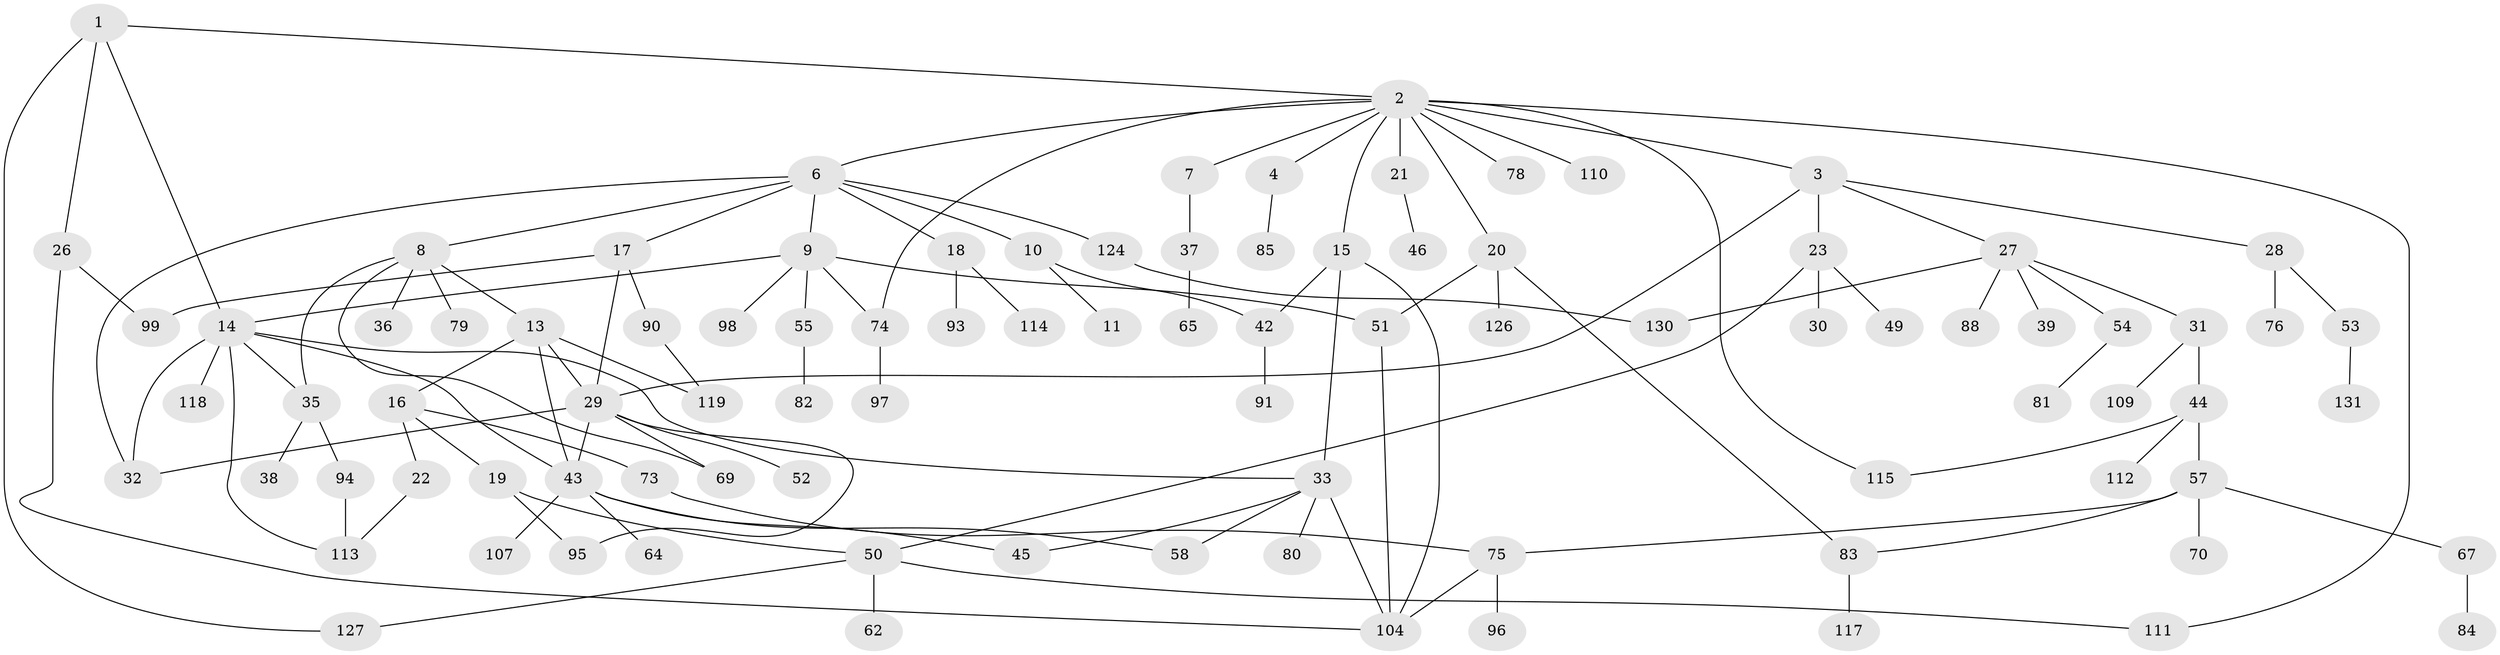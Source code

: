 // original degree distribution, {4: 0.09774436090225563, 8: 0.007518796992481203, 5: 0.06766917293233082, 3: 0.17293233082706766, 7: 0.007518796992481203, 9: 0.007518796992481203, 1: 0.3458646616541353, 6: 0.022556390977443608, 2: 0.2706766917293233}
// Generated by graph-tools (version 1.1) at 2025/10/02/27/25 16:10:55]
// undirected, 93 vertices, 123 edges
graph export_dot {
graph [start="1"]
  node [color=gray90,style=filled];
  1 [super="+129"];
  2 [super="+5"];
  3;
  4 [super="+61"];
  6 [super="+103"];
  7 [super="+56"];
  8 [super="+12"];
  9 [super="+60"];
  10;
  11;
  13 [super="+101"];
  14 [super="+59"];
  15 [super="+120"];
  16 [super="+72"];
  17 [super="+41"];
  18 [super="+25"];
  19 [super="+66"];
  20 [super="+47"];
  21;
  22 [super="+106"];
  23 [super="+24"];
  26 [super="+108"];
  27 [super="+71"];
  28 [super="+48"];
  29 [super="+122"];
  30;
  31;
  32 [super="+68"];
  33 [super="+34"];
  35 [super="+86"];
  36;
  37 [super="+125"];
  38 [super="+40"];
  39;
  42 [super="+121"];
  43 [super="+77"];
  44 [super="+63"];
  45;
  46;
  49;
  50 [super="+102"];
  51 [super="+100"];
  52;
  53;
  54;
  55 [super="+105"];
  57 [super="+92"];
  58;
  62;
  64;
  65;
  67;
  69 [super="+116"];
  70;
  73;
  74;
  75 [super="+89"];
  76;
  78;
  79 [super="+87"];
  80;
  81;
  82;
  83;
  84;
  85 [super="+128"];
  88;
  90;
  91;
  93;
  94;
  95;
  96;
  97;
  98;
  99 [super="+123"];
  104 [super="+133"];
  107;
  109;
  110;
  111;
  112;
  113;
  114;
  115;
  117;
  118;
  119;
  124 [super="+132"];
  126;
  127;
  130;
  131;
  1 -- 2;
  1 -- 26;
  1 -- 127;
  1 -- 14;
  2 -- 3;
  2 -- 4;
  2 -- 7;
  2 -- 21;
  2 -- 110;
  2 -- 111;
  2 -- 115;
  2 -- 20;
  2 -- 6;
  2 -- 74;
  2 -- 78;
  2 -- 15;
  3 -- 23;
  3 -- 27;
  3 -- 28;
  3 -- 29;
  4 -- 85;
  6 -- 8;
  6 -- 9;
  6 -- 10;
  6 -- 17;
  6 -- 18;
  6 -- 124;
  6 -- 32;
  7 -- 37;
  8 -- 35;
  8 -- 36;
  8 -- 79;
  8 -- 13;
  8 -- 69;
  9 -- 14;
  9 -- 55;
  9 -- 74;
  9 -- 98;
  9 -- 51;
  10 -- 11;
  10 -- 42;
  13 -- 16;
  13 -- 29;
  13 -- 43;
  13 -- 119;
  14 -- 32;
  14 -- 43;
  14 -- 35;
  14 -- 113;
  14 -- 118;
  14 -- 33;
  15 -- 33;
  15 -- 42;
  15 -- 104;
  16 -- 19;
  16 -- 22;
  16 -- 73;
  17 -- 90;
  17 -- 99;
  17 -- 29;
  18 -- 93;
  18 -- 114;
  19 -- 95;
  19 -- 50;
  20 -- 51;
  20 -- 83;
  20 -- 126;
  21 -- 46;
  22 -- 113;
  23 -- 30;
  23 -- 49;
  23 -- 50;
  26 -- 99;
  26 -- 104;
  27 -- 31;
  27 -- 39;
  27 -- 54;
  27 -- 88;
  27 -- 130;
  28 -- 53;
  28 -- 76;
  29 -- 52;
  29 -- 32;
  29 -- 43;
  29 -- 95;
  29 -- 69;
  31 -- 44;
  31 -- 109;
  33 -- 58;
  33 -- 104;
  33 -- 80;
  33 -- 45;
  35 -- 38;
  35 -- 94;
  37 -- 65;
  42 -- 91;
  43 -- 64;
  43 -- 107;
  43 -- 58;
  43 -- 45;
  44 -- 57;
  44 -- 112;
  44 -- 115;
  50 -- 62;
  50 -- 127;
  50 -- 111;
  51 -- 104;
  53 -- 131;
  54 -- 81;
  55 -- 82;
  57 -- 67;
  57 -- 70;
  57 -- 83;
  57 -- 75;
  67 -- 84;
  73 -- 75;
  74 -- 97;
  75 -- 96;
  75 -- 104;
  83 -- 117;
  90 -- 119;
  94 -- 113;
  124 -- 130;
}
